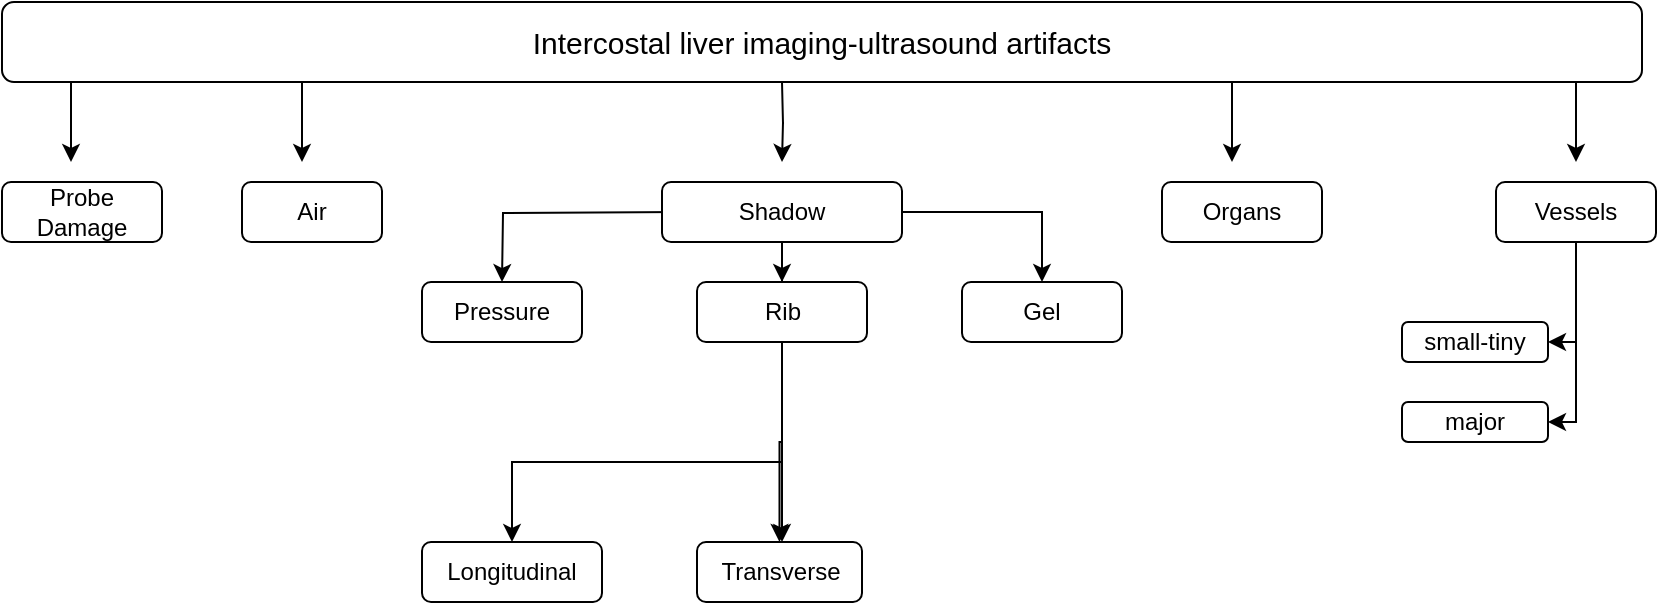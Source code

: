 <mxfile version="22.1.11" type="github">
  <diagram id="C5RBs43oDa-KdzZeNtuy" name="Page-1">
    <mxGraphModel dx="1050" dy="557" grid="1" gridSize="10" guides="1" tooltips="1" connect="1" arrows="1" fold="1" page="1" pageScale="1" pageWidth="827" pageHeight="1169" math="0" shadow="0">
      <root>
        <mxCell id="WIyWlLk6GJQsqaUBKTNV-0" />
        <mxCell id="WIyWlLk6GJQsqaUBKTNV-1" parent="WIyWlLk6GJQsqaUBKTNV-0" />
        <mxCell id="NgdUzFf7ABYu7TWkBK6p-18" style="edgeStyle=orthogonalEdgeStyle;rounded=0;orthogonalLoop=1;jettySize=auto;html=1;exitX=0;exitY=1;exitDx=0;exitDy=0;" edge="1" parent="WIyWlLk6GJQsqaUBKTNV-1">
          <mxGeometry relative="1" as="geometry">
            <mxPoint x="34.5" y="90" as="targetPoint" />
            <mxPoint x="34.5" y="50" as="sourcePoint" />
            <Array as="points">
              <mxPoint x="34.5" y="80" />
              <mxPoint x="34.5" y="80" />
            </Array>
          </mxGeometry>
        </mxCell>
        <mxCell id="NgdUzFf7ABYu7TWkBK6p-19" style="edgeStyle=orthogonalEdgeStyle;rounded=0;orthogonalLoop=1;jettySize=auto;html=1;" edge="1" parent="WIyWlLk6GJQsqaUBKTNV-1">
          <mxGeometry relative="1" as="geometry">
            <mxPoint x="390" y="90" as="targetPoint" />
            <mxPoint x="390" y="50" as="sourcePoint" />
          </mxGeometry>
        </mxCell>
        <mxCell id="NgdUzFf7ABYu7TWkBK6p-20" style="edgeStyle=orthogonalEdgeStyle;rounded=0;orthogonalLoop=1;jettySize=auto;html=1;exitX=1;exitY=1;exitDx=0;exitDy=0;" edge="1" parent="WIyWlLk6GJQsqaUBKTNV-1">
          <mxGeometry relative="1" as="geometry">
            <mxPoint x="787" y="90" as="targetPoint" />
            <mxPoint x="787.0" y="40" as="sourcePoint" />
          </mxGeometry>
        </mxCell>
        <mxCell id="NgdUzFf7ABYu7TWkBK6p-21" style="edgeStyle=orthogonalEdgeStyle;rounded=0;orthogonalLoop=1;jettySize=auto;html=1;exitX=0.75;exitY=1;exitDx=0;exitDy=0;" edge="1" parent="WIyWlLk6GJQsqaUBKTNV-1" source="NgdUzFf7ABYu7TWkBK6p-11">
          <mxGeometry relative="1" as="geometry">
            <mxPoint x="615" y="90" as="targetPoint" />
          </mxGeometry>
        </mxCell>
        <mxCell id="NgdUzFf7ABYu7TWkBK6p-11" value="&lt;font style=&quot;font-size: 15px;&quot;&gt;Intercostal liver imaging-ultrasound artifacts&lt;/font&gt;" style="rounded=1;whiteSpace=wrap;html=1;" vertex="1" parent="WIyWlLk6GJQsqaUBKTNV-1">
          <mxGeometry y="10" width="820" height="40" as="geometry" />
        </mxCell>
        <mxCell id="NgdUzFf7ABYu7TWkBK6p-25" value="" style="edgeStyle=orthogonalEdgeStyle;rounded=0;orthogonalLoop=1;jettySize=auto;html=1;" edge="1" parent="WIyWlLk6GJQsqaUBKTNV-1">
          <mxGeometry relative="1" as="geometry">
            <mxPoint x="340" y="115" as="sourcePoint" />
            <mxPoint x="250" y="150" as="targetPoint" />
          </mxGeometry>
        </mxCell>
        <mxCell id="NgdUzFf7ABYu7TWkBK6p-27" value="" style="edgeStyle=orthogonalEdgeStyle;rounded=0;orthogonalLoop=1;jettySize=auto;html=1;" edge="1" parent="WIyWlLk6GJQsqaUBKTNV-1" source="NgdUzFf7ABYu7TWkBK6p-23" target="NgdUzFf7ABYu7TWkBK6p-26">
          <mxGeometry relative="1" as="geometry" />
        </mxCell>
        <mxCell id="NgdUzFf7ABYu7TWkBK6p-29" value="" style="edgeStyle=orthogonalEdgeStyle;rounded=0;orthogonalLoop=1;jettySize=auto;html=1;" edge="1" parent="WIyWlLk6GJQsqaUBKTNV-1" source="NgdUzFf7ABYu7TWkBK6p-23" target="NgdUzFf7ABYu7TWkBK6p-28">
          <mxGeometry relative="1" as="geometry" />
        </mxCell>
        <mxCell id="NgdUzFf7ABYu7TWkBK6p-23" value="Shadow" style="rounded=1;whiteSpace=wrap;html=1;" vertex="1" parent="WIyWlLk6GJQsqaUBKTNV-1">
          <mxGeometry x="330" y="100" width="120" height="30" as="geometry" />
        </mxCell>
        <mxCell id="NgdUzFf7ABYu7TWkBK6p-24" value="Pressure" style="whiteSpace=wrap;html=1;rounded=1;" vertex="1" parent="WIyWlLk6GJQsqaUBKTNV-1">
          <mxGeometry x="210" y="150" width="80" height="30" as="geometry" />
        </mxCell>
        <mxCell id="NgdUzFf7ABYu7TWkBK6p-41" value="" style="edgeStyle=orthogonalEdgeStyle;rounded=0;orthogonalLoop=1;jettySize=auto;html=1;" edge="1" parent="WIyWlLk6GJQsqaUBKTNV-1" source="NgdUzFf7ABYu7TWkBK6p-26" target="NgdUzFf7ABYu7TWkBK6p-39">
          <mxGeometry relative="1" as="geometry">
            <Array as="points">
              <mxPoint x="390" y="240" />
              <mxPoint x="255" y="240" />
            </Array>
          </mxGeometry>
        </mxCell>
        <mxCell id="NgdUzFf7ABYu7TWkBK6p-43" style="edgeStyle=orthogonalEdgeStyle;rounded=0;orthogonalLoop=1;jettySize=auto;html=1;" edge="1" parent="WIyWlLk6GJQsqaUBKTNV-1" source="NgdUzFf7ABYu7TWkBK6p-26">
          <mxGeometry relative="1" as="geometry">
            <mxPoint x="390" y="280" as="targetPoint" />
            <Array as="points">
              <mxPoint x="390" y="230" />
            </Array>
          </mxGeometry>
        </mxCell>
        <mxCell id="NgdUzFf7ABYu7TWkBK6p-53" value="" style="edgeStyle=orthogonalEdgeStyle;rounded=0;orthogonalLoop=1;jettySize=auto;html=1;" edge="1" parent="WIyWlLk6GJQsqaUBKTNV-1" source="NgdUzFf7ABYu7TWkBK6p-26" target="NgdUzFf7ABYu7TWkBK6p-42">
          <mxGeometry relative="1" as="geometry" />
        </mxCell>
        <mxCell id="NgdUzFf7ABYu7TWkBK6p-26" value="Rib" style="whiteSpace=wrap;html=1;rounded=1;" vertex="1" parent="WIyWlLk6GJQsqaUBKTNV-1">
          <mxGeometry x="347.5" y="150" width="85" height="30" as="geometry" />
        </mxCell>
        <mxCell id="NgdUzFf7ABYu7TWkBK6p-28" value="Gel" style="whiteSpace=wrap;html=1;rounded=1;" vertex="1" parent="WIyWlLk6GJQsqaUBKTNV-1">
          <mxGeometry x="480" y="150" width="80" height="30" as="geometry" />
        </mxCell>
        <mxCell id="NgdUzFf7ABYu7TWkBK6p-30" value="Organs" style="rounded=1;whiteSpace=wrap;html=1;" vertex="1" parent="WIyWlLk6GJQsqaUBKTNV-1">
          <mxGeometry x="580" y="100" width="80" height="30" as="geometry" />
        </mxCell>
        <mxCell id="NgdUzFf7ABYu7TWkBK6p-45" value="" style="edgeStyle=orthogonalEdgeStyle;rounded=0;orthogonalLoop=1;jettySize=auto;html=1;" edge="1" parent="WIyWlLk6GJQsqaUBKTNV-1" source="NgdUzFf7ABYu7TWkBK6p-31" target="NgdUzFf7ABYu7TWkBK6p-44">
          <mxGeometry relative="1" as="geometry">
            <Array as="points">
              <mxPoint x="787" y="180" />
            </Array>
          </mxGeometry>
        </mxCell>
        <mxCell id="NgdUzFf7ABYu7TWkBK6p-31" value="Vessels" style="rounded=1;whiteSpace=wrap;html=1;" vertex="1" parent="WIyWlLk6GJQsqaUBKTNV-1">
          <mxGeometry x="747" y="100" width="80" height="30" as="geometry" />
        </mxCell>
        <mxCell id="NgdUzFf7ABYu7TWkBK6p-32" value="Probe Damage" style="whiteSpace=wrap;html=1;rounded=1;" vertex="1" parent="WIyWlLk6GJQsqaUBKTNV-1">
          <mxGeometry y="100" width="80" height="30" as="geometry" />
        </mxCell>
        <mxCell id="NgdUzFf7ABYu7TWkBK6p-37" style="edgeStyle=orthogonalEdgeStyle;rounded=0;orthogonalLoop=1;jettySize=auto;html=1;exitX=0;exitY=1;exitDx=0;exitDy=0;" edge="1" parent="WIyWlLk6GJQsqaUBKTNV-1">
          <mxGeometry relative="1" as="geometry">
            <mxPoint x="150" y="90" as="targetPoint" />
            <mxPoint x="150.0" y="50" as="sourcePoint" />
            <Array as="points">
              <mxPoint x="150" y="80" />
              <mxPoint x="150" y="80" />
            </Array>
          </mxGeometry>
        </mxCell>
        <mxCell id="NgdUzFf7ABYu7TWkBK6p-38" value="Air" style="whiteSpace=wrap;html=1;rounded=1;" vertex="1" parent="WIyWlLk6GJQsqaUBKTNV-1">
          <mxGeometry x="120" y="100" width="70" height="30" as="geometry" />
        </mxCell>
        <mxCell id="NgdUzFf7ABYu7TWkBK6p-39" value="Longitudinal" style="whiteSpace=wrap;html=1;rounded=1;" vertex="1" parent="WIyWlLk6GJQsqaUBKTNV-1">
          <mxGeometry x="210" y="280" width="90" height="30" as="geometry" />
        </mxCell>
        <mxCell id="NgdUzFf7ABYu7TWkBK6p-42" value="Transverse" style="whiteSpace=wrap;html=1;rounded=1;" vertex="1" parent="WIyWlLk6GJQsqaUBKTNV-1">
          <mxGeometry x="347.5" y="280" width="82.5" height="30" as="geometry" />
        </mxCell>
        <mxCell id="NgdUzFf7ABYu7TWkBK6p-44" value="small-tiny" style="whiteSpace=wrap;html=1;rounded=1;" vertex="1" parent="WIyWlLk6GJQsqaUBKTNV-1">
          <mxGeometry x="700" y="170" width="73" height="20" as="geometry" />
        </mxCell>
        <mxCell id="NgdUzFf7ABYu7TWkBK6p-48" value="" style="edgeStyle=orthogonalEdgeStyle;rounded=0;orthogonalLoop=1;jettySize=auto;html=1;" edge="1" parent="WIyWlLk6GJQsqaUBKTNV-1" target="NgdUzFf7ABYu7TWkBK6p-49">
          <mxGeometry relative="1" as="geometry">
            <mxPoint x="787" y="170" as="sourcePoint" />
            <Array as="points">
              <mxPoint x="787" y="220" />
            </Array>
          </mxGeometry>
        </mxCell>
        <mxCell id="NgdUzFf7ABYu7TWkBK6p-49" value="major" style="whiteSpace=wrap;html=1;rounded=1;" vertex="1" parent="WIyWlLk6GJQsqaUBKTNV-1">
          <mxGeometry x="700" y="210" width="73" height="20" as="geometry" />
        </mxCell>
      </root>
    </mxGraphModel>
  </diagram>
</mxfile>

